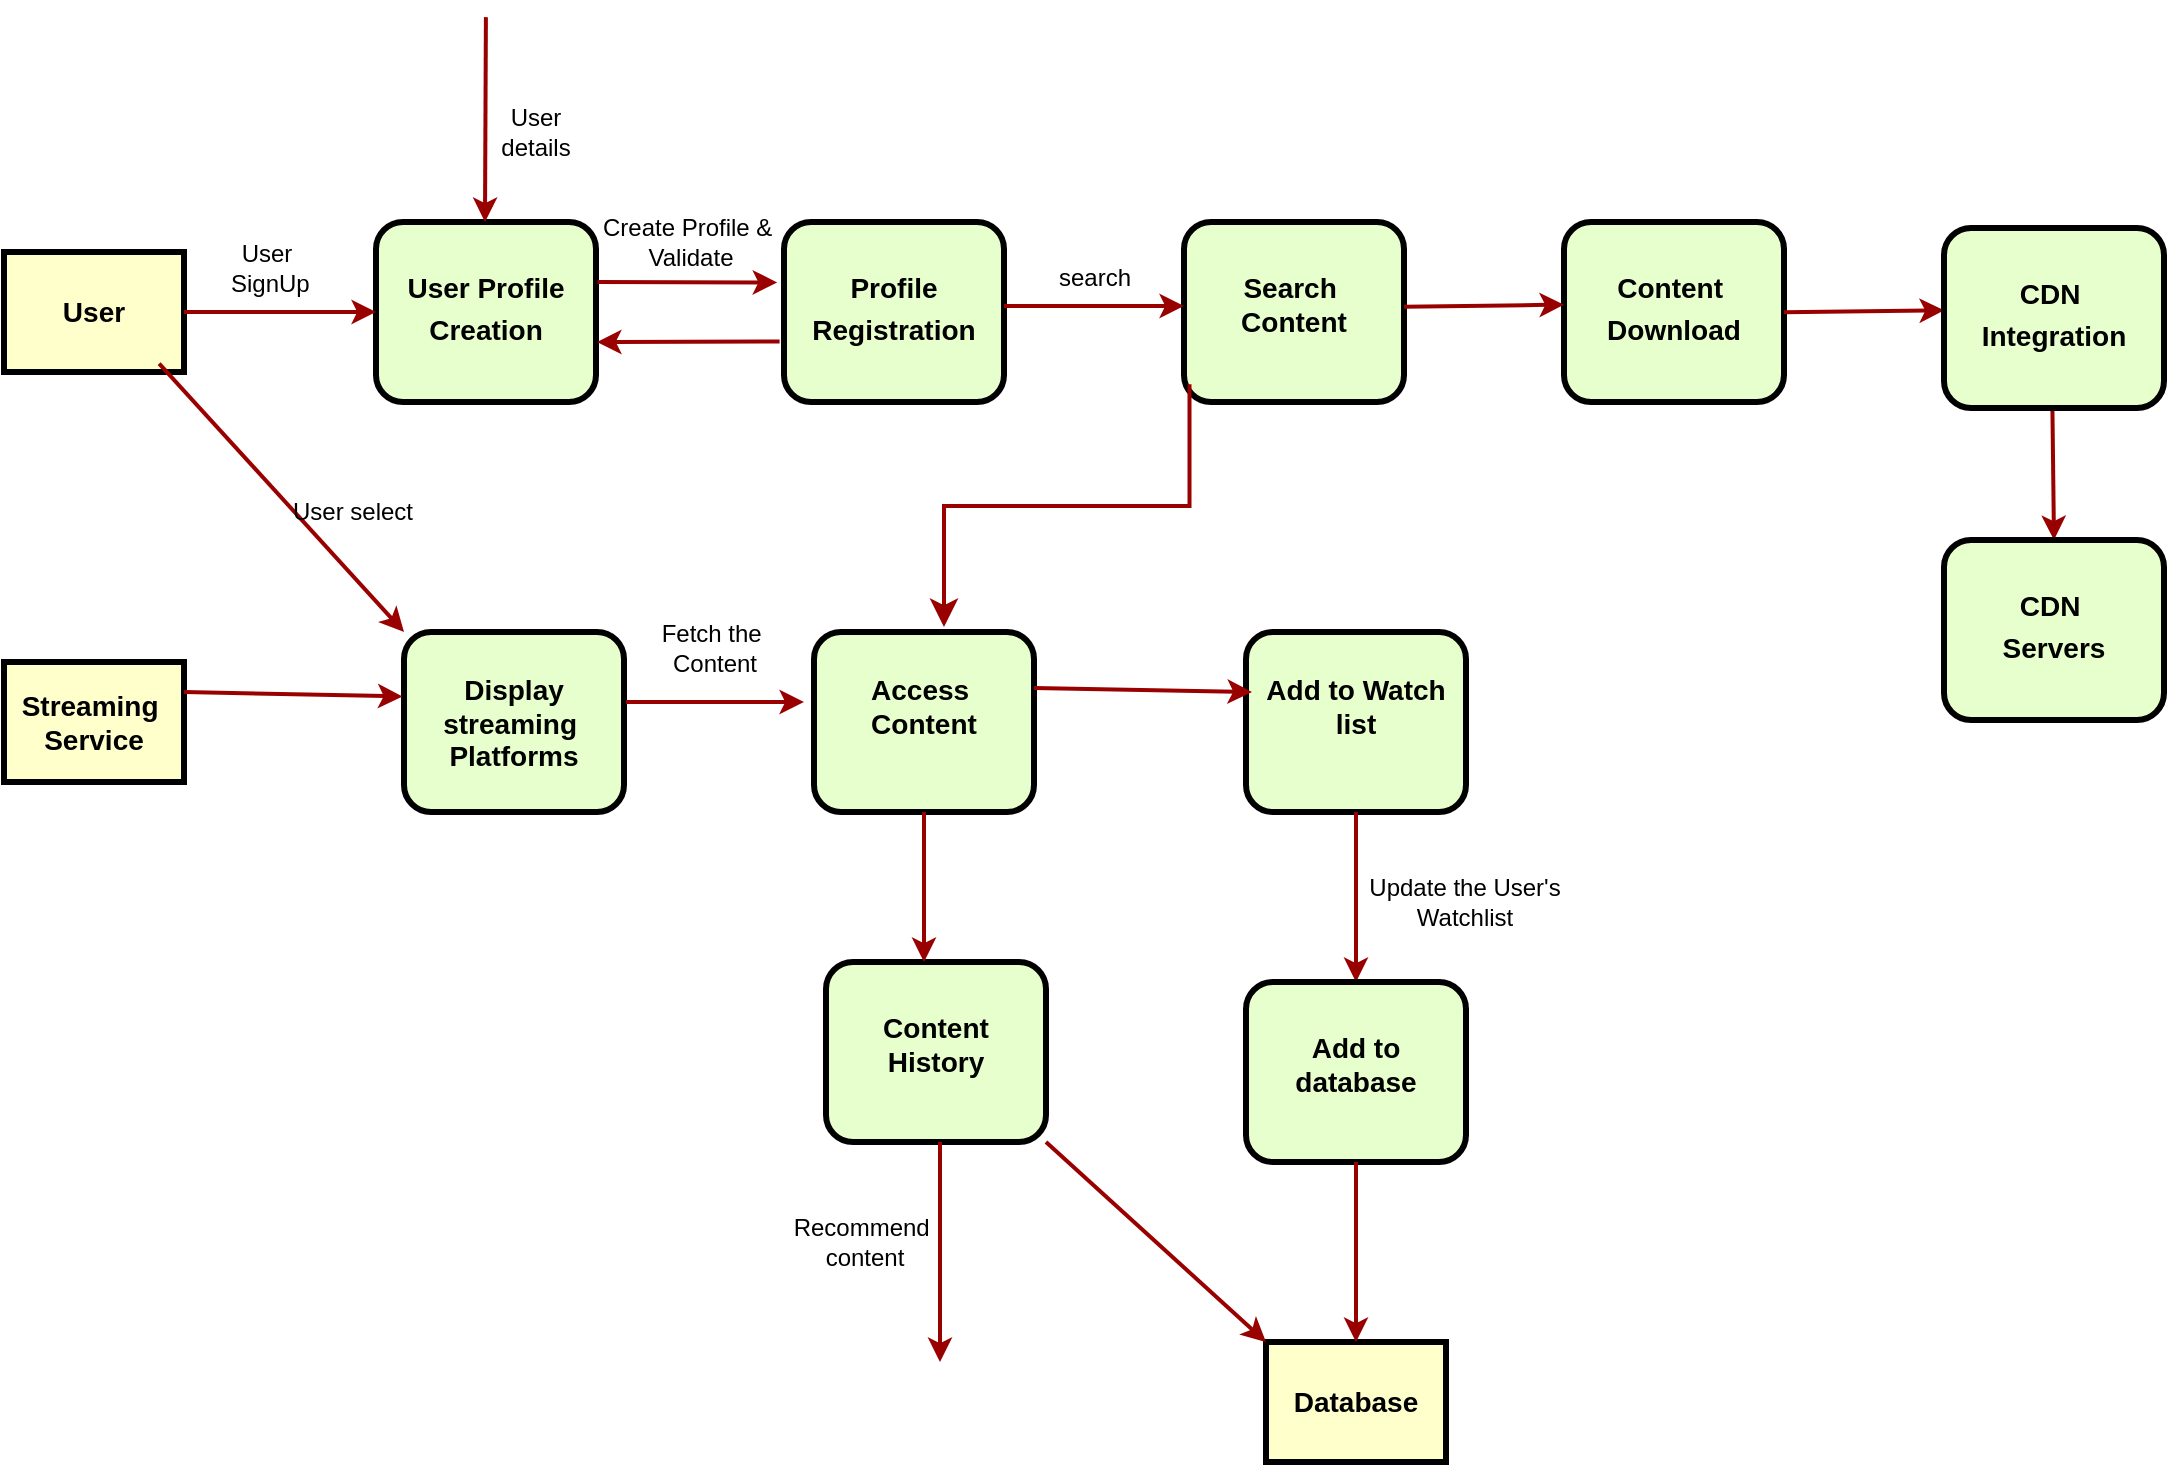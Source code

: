 <mxfile version="22.1.5" type="device">
  <diagram name="Page-1" id="c7558073-3199-34d8-9f00-42111426c3f3">
    <mxGraphModel dx="1750" dy="890" grid="1" gridSize="10" guides="1" tooltips="1" connect="1" arrows="1" fold="1" page="1" pageScale="1" pageWidth="826" pageHeight="1169" background="none" math="0" shadow="0">
      <root>
        <mxCell id="0" />
        <mxCell id="1" parent="0" />
        <mxCell id="ZAenbHetlJiXr0_bfCfJ-96" value="User" style="whiteSpace=wrap;align=center;verticalAlign=middle;fontStyle=1;strokeWidth=3;fillColor=#FFFFCC;fontSize=14;" parent="1" vertex="1">
          <mxGeometry x="70" y="935" width="90" height="60" as="geometry" />
        </mxCell>
        <mxCell id="ZAenbHetlJiXr0_bfCfJ-99" value="&lt;p style=&quot;margin: 4px 0px 0px; text-align: center; font-size: 14px;&quot;&gt;&lt;font style=&quot;font-size: 14px;&quot;&gt;&lt;br&gt;&lt;/font&gt;&lt;/p&gt;&lt;p style=&quot;margin: 4px 0px 0px; text-align: center; font-size: 14px;&quot;&gt;&lt;font style=&quot;font-size: 14px;&quot;&gt;&lt;span style=&quot;background-color: initial;&quot;&gt;User Profile&lt;/span&gt;&lt;br&gt;&lt;/font&gt;&lt;/p&gt;&lt;p style=&quot;margin: 4px 0px 0px; text-align: center; font-size: 14px;&quot;&gt;&lt;font style=&quot;font-size: 14px;&quot;&gt;Creation&lt;/font&gt;&lt;/p&gt;" style="verticalAlign=middle;align=center;overflow=fill;fontSize=12;fontFamily=Helvetica;html=1;rounded=1;fontStyle=1;strokeWidth=3;fillColor=#E6FFCC" parent="1" vertex="1">
          <mxGeometry x="256" y="920" width="110" height="90" as="geometry" />
        </mxCell>
        <mxCell id="ZAenbHetlJiXr0_bfCfJ-100" value="" style="edgeStyle=none;noEdgeStyle=1;strokeColor=#990000;strokeWidth=2;entryX=0;entryY=0.5;entryDx=0;entryDy=0;exitX=1;exitY=0.5;exitDx=0;exitDy=0;" parent="1" source="ZAenbHetlJiXr0_bfCfJ-96" target="ZAenbHetlJiXr0_bfCfJ-99" edge="1">
          <mxGeometry width="100" height="100" relative="1" as="geometry">
            <mxPoint x="180" y="964.5" as="sourcePoint" />
            <mxPoint x="286" y="964.5" as="targetPoint" />
          </mxGeometry>
        </mxCell>
        <mxCell id="ZAenbHetlJiXr0_bfCfJ-101" value="User&lt;br&gt;&amp;nbsp;SignUp" style="text;html=1;align=center;verticalAlign=middle;resizable=0;points=[];autosize=1;strokeColor=none;fillColor=none;" parent="1" vertex="1">
          <mxGeometry x="166" y="923" width="70" height="40" as="geometry" />
        </mxCell>
        <mxCell id="ZAenbHetlJiXr0_bfCfJ-102" value="Streaming &#xa;Service" style="whiteSpace=wrap;align=center;verticalAlign=middle;fontStyle=1;strokeWidth=3;fillColor=#FFFFCC;fontSize=14;" parent="1" vertex="1">
          <mxGeometry x="70" y="1140" width="90" height="60" as="geometry" />
        </mxCell>
        <mxCell id="ZAenbHetlJiXr0_bfCfJ-103" value="&lt;p style=&quot;margin: 4px 0px 0px; text-align: center; font-size: 14px;&quot;&gt;&lt;br&gt;&lt;/p&gt;&lt;p style=&quot;margin: 4px 0px 0px; text-align: center; font-size: 14px;&quot;&gt;&lt;span style=&quot;background-color: initial;&quot;&gt;Profile&lt;/span&gt;&lt;br&gt;&lt;/p&gt;&lt;p style=&quot;margin: 4px 0px 0px; text-align: center; font-size: 14px;&quot;&gt;Registration&lt;/p&gt;" style="verticalAlign=middle;align=center;overflow=fill;fontSize=12;fontFamily=Helvetica;html=1;rounded=1;fontStyle=1;strokeWidth=3;fillColor=#E6FFCC" parent="1" vertex="1">
          <mxGeometry x="460" y="920" width="110" height="90" as="geometry" />
        </mxCell>
        <mxCell id="ZAenbHetlJiXr0_bfCfJ-104" value="" style="edgeStyle=none;noEdgeStyle=1;strokeColor=#990000;strokeWidth=2;exitX=1.007;exitY=0.333;exitDx=0;exitDy=0;entryX=-0.031;entryY=0.336;entryDx=0;entryDy=0;entryPerimeter=0;exitPerimeter=0;" parent="1" source="ZAenbHetlJiXr0_bfCfJ-99" target="ZAenbHetlJiXr0_bfCfJ-103" edge="1">
          <mxGeometry width="100" height="100" relative="1" as="geometry">
            <mxPoint x="417" y="950" as="sourcePoint" />
            <mxPoint x="590" y="950" as="targetPoint" />
          </mxGeometry>
        </mxCell>
        <mxCell id="ZAenbHetlJiXr0_bfCfJ-105" value="" style="edgeStyle=none;noEdgeStyle=1;strokeColor=#990000;strokeWidth=2;entryX=1;entryY=0.5;entryDx=0;entryDy=0;exitX=-0.02;exitY=0.664;exitDx=0;exitDy=0;exitPerimeter=0;" parent="1" source="ZAenbHetlJiXr0_bfCfJ-103" edge="1">
          <mxGeometry width="100" height="100" relative="1" as="geometry">
            <mxPoint x="523.5" y="980" as="sourcePoint" />
            <mxPoint x="366.5" y="980" as="targetPoint" />
          </mxGeometry>
        </mxCell>
        <mxCell id="ZAenbHetlJiXr0_bfCfJ-106" value="Create Profile &amp;amp;&amp;nbsp;&lt;br&gt;Validate" style="text;html=1;align=center;verticalAlign=middle;resizable=0;points=[];autosize=1;strokeColor=none;fillColor=none;" parent="1" vertex="1">
          <mxGeometry x="358" y="910" width="110" height="40" as="geometry" />
        </mxCell>
        <mxCell id="ZAenbHetlJiXr0_bfCfJ-109" value="" style="edgeStyle=none;noEdgeStyle=1;strokeColor=#990000;strokeWidth=2;entryX=0.505;entryY=-0.084;entryDx=0;entryDy=0;entryPerimeter=0;" parent="1" edge="1">
          <mxGeometry width="100" height="100" relative="1" as="geometry">
            <mxPoint x="310.95" y="817.56" as="sourcePoint" />
            <mxPoint x="310.5" y="920" as="targetPoint" />
          </mxGeometry>
        </mxCell>
        <mxCell id="ZAenbHetlJiXr0_bfCfJ-110" value="User details" style="text;html=1;strokeColor=none;fillColor=none;align=center;verticalAlign=middle;whiteSpace=wrap;rounded=0;" parent="1" vertex="1">
          <mxGeometry x="306" y="860" width="60" height="30" as="geometry" />
        </mxCell>
        <mxCell id="ZAenbHetlJiXr0_bfCfJ-111" value="&lt;p style=&quot;margin: 4px 0px 0px; text-align: center; font-size: 14px;&quot;&gt;&lt;br&gt;&lt;/p&gt;&lt;p style=&quot;margin: 4px 0px 0px; text-align: center; font-size: 14px;&quot;&gt;Search&amp;nbsp;&lt;br&gt;Content&lt;/p&gt;" style="verticalAlign=middle;align=center;overflow=fill;fontSize=12;fontFamily=Helvetica;html=1;rounded=1;fontStyle=1;strokeWidth=3;fillColor=#E6FFCC" parent="1" vertex="1">
          <mxGeometry x="660" y="920" width="110" height="90" as="geometry" />
        </mxCell>
        <mxCell id="ZAenbHetlJiXr0_bfCfJ-112" value="" style="edgeStyle=none;noEdgeStyle=1;strokeColor=#990000;strokeWidth=2;entryX=0;entryY=0.25;entryDx=0;entryDy=0;exitX=1;exitY=0.25;exitDx=0;exitDy=0;" parent="1" edge="1">
          <mxGeometry width="100" height="100" relative="1" as="geometry">
            <mxPoint x="570" y="962" as="sourcePoint" />
            <mxPoint x="660" y="962" as="targetPoint" />
          </mxGeometry>
        </mxCell>
        <mxCell id="ZAenbHetlJiXr0_bfCfJ-113" value="search" style="text;html=1;align=center;verticalAlign=middle;resizable=0;points=[];autosize=1;strokeColor=none;fillColor=none;" parent="1" vertex="1">
          <mxGeometry x="585" y="933" width="60" height="30" as="geometry" />
        </mxCell>
        <mxCell id="ZAenbHetlJiXr0_bfCfJ-114" value="&lt;p style=&quot;margin: 4px 0px 0px; text-align: center; font-size: 14px;&quot;&gt;&lt;br&gt;Display &lt;br&gt;streaming&amp;nbsp;&lt;br&gt;Platforms&lt;/p&gt;" style="verticalAlign=middle;align=center;overflow=fill;fontSize=12;fontFamily=Helvetica;html=1;rounded=1;fontStyle=1;strokeWidth=3;fillColor=#E6FFCC" parent="1" vertex="1">
          <mxGeometry x="270" y="1125" width="110" height="90" as="geometry" />
        </mxCell>
        <mxCell id="ZAenbHetlJiXr0_bfCfJ-115" value="" style="edgeStyle=none;noEdgeStyle=1;strokeColor=#990000;strokeWidth=2;entryX=0;entryY=0;entryDx=0;entryDy=0;exitX=0.862;exitY=0.93;exitDx=0;exitDy=0;exitPerimeter=0;" parent="1" source="ZAenbHetlJiXr0_bfCfJ-96" target="ZAenbHetlJiXr0_bfCfJ-114" edge="1">
          <mxGeometry width="100" height="100" relative="1" as="geometry">
            <mxPoint x="160" y="1000" as="sourcePoint" />
            <mxPoint x="134.25" y="1040" as="targetPoint" />
          </mxGeometry>
        </mxCell>
        <mxCell id="ZAenbHetlJiXr0_bfCfJ-116" value="" style="edgeStyle=none;noEdgeStyle=1;strokeColor=#990000;strokeWidth=2;exitX=1;exitY=0.25;exitDx=0;exitDy=0;entryX=-0.007;entryY=0.358;entryDx=0;entryDy=0;entryPerimeter=0;" parent="1" source="ZAenbHetlJiXr0_bfCfJ-102" target="ZAenbHetlJiXr0_bfCfJ-114" edge="1">
          <mxGeometry width="100" height="100" relative="1" as="geometry">
            <mxPoint x="162" y="1016" as="sourcePoint" />
            <mxPoint x="260" y="1160" as="targetPoint" />
          </mxGeometry>
        </mxCell>
        <mxCell id="ZAenbHetlJiXr0_bfCfJ-117" value="User select" style="text;html=1;align=center;verticalAlign=middle;resizable=0;points=[];autosize=1;strokeColor=none;fillColor=none;" parent="1" vertex="1">
          <mxGeometry x="203.5" y="1050" width="80" height="30" as="geometry" />
        </mxCell>
        <mxCell id="ZAenbHetlJiXr0_bfCfJ-119" value="&lt;p style=&quot;margin: 4px 0px 0px; text-align: center; font-size: 14px;&quot;&gt;&lt;br&gt;Access&amp;nbsp;&lt;br&gt;Content&lt;/p&gt;" style="verticalAlign=middle;align=center;overflow=fill;fontSize=12;fontFamily=Helvetica;html=1;rounded=1;fontStyle=1;strokeWidth=3;fillColor=#E6FFCC" parent="1" vertex="1">
          <mxGeometry x="475" y="1125" width="110" height="90" as="geometry" />
        </mxCell>
        <mxCell id="ZAenbHetlJiXr0_bfCfJ-120" value="" style="edgeStyle=none;noEdgeStyle=1;strokeColor=#990000;strokeWidth=2;exitX=1;exitY=0.25;exitDx=0;exitDy=0;" parent="1" edge="1">
          <mxGeometry width="100" height="100" relative="1" as="geometry">
            <mxPoint x="381" y="1160" as="sourcePoint" />
            <mxPoint x="470" y="1160" as="targetPoint" />
          </mxGeometry>
        </mxCell>
        <mxCell id="ZAenbHetlJiXr0_bfCfJ-121" value="Fetch the&amp;nbsp;&lt;br&gt;Content" style="text;html=1;align=center;verticalAlign=middle;resizable=0;points=[];autosize=1;strokeColor=none;fillColor=none;" parent="1" vertex="1">
          <mxGeometry x="385" y="1113" width="80" height="40" as="geometry" />
        </mxCell>
        <mxCell id="ZAenbHetlJiXr0_bfCfJ-123" value="" style="edgeStyle=elbowEdgeStyle;elbow=vertical;endArrow=classic;html=1;rounded=0;endSize=8;startSize=8;entryX=0.5;entryY=0;entryDx=0;entryDy=0;exitX=0.025;exitY=0.902;exitDx=0;exitDy=0;exitPerimeter=0;fontStyle=1;jumpSize=10;fillColor=#a0522d;strokeColor=#990000;strokeWidth=2;" parent="1" source="ZAenbHetlJiXr0_bfCfJ-111" edge="1">
          <mxGeometry width="50" height="50" relative="1" as="geometry">
            <mxPoint x="725" y="1007.5" as="sourcePoint" />
            <mxPoint x="540" y="1122.5" as="targetPoint" />
          </mxGeometry>
        </mxCell>
        <mxCell id="ZAenbHetlJiXr0_bfCfJ-124" value="&lt;p style=&quot;margin: 4px 0px 0px; text-align: center; font-size: 14px;&quot;&gt;&lt;br&gt;Add to Watch &lt;br&gt;list&lt;/p&gt;" style="verticalAlign=middle;align=center;overflow=fill;fontSize=12;fontFamily=Helvetica;html=1;rounded=1;fontStyle=1;strokeWidth=3;fillColor=#E6FFCC" parent="1" vertex="1">
          <mxGeometry x="691" y="1125" width="110" height="90" as="geometry" />
        </mxCell>
        <mxCell id="ZAenbHetlJiXr0_bfCfJ-126" value="" style="edgeStyle=none;noEdgeStyle=1;strokeColor=#990000;strokeWidth=2;exitX=1;exitY=0.25;exitDx=0;exitDy=0;entryX=-0.007;entryY=0.358;entryDx=0;entryDy=0;entryPerimeter=0;" parent="1" edge="1">
          <mxGeometry width="100" height="100" relative="1" as="geometry">
            <mxPoint x="585" y="1153" as="sourcePoint" />
            <mxPoint x="694" y="1155" as="targetPoint" />
          </mxGeometry>
        </mxCell>
        <mxCell id="ZAenbHetlJiXr0_bfCfJ-127" value="Database" style="whiteSpace=wrap;align=center;verticalAlign=middle;fontStyle=1;strokeWidth=3;fillColor=#FFFFCC;fontSize=14;" parent="1" vertex="1">
          <mxGeometry x="701" y="1480" width="90" height="60" as="geometry" />
        </mxCell>
        <mxCell id="ZAenbHetlJiXr0_bfCfJ-128" value="" style="edgeStyle=none;noEdgeStyle=1;strokeColor=#990000;strokeWidth=2;exitX=0.5;exitY=1;exitDx=0;exitDy=0;entryX=0.5;entryY=0;entryDx=0;entryDy=0;" parent="1" source="ZAenbHetlJiXr0_bfCfJ-124" target="ZAenbHetlJiXr0_bfCfJ-129" edge="1">
          <mxGeometry width="100" height="100" relative="1" as="geometry">
            <mxPoint x="645" y="1260" as="sourcePoint" />
            <mxPoint x="746" y="1262" as="targetPoint" />
          </mxGeometry>
        </mxCell>
        <mxCell id="ZAenbHetlJiXr0_bfCfJ-129" value="&lt;p style=&quot;margin: 4px 0px 0px; text-align: center; font-size: 14px;&quot;&gt;&lt;br&gt;&lt;/p&gt;&lt;p style=&quot;margin: 4px 0px 0px; text-align: center; font-size: 14px;&quot;&gt;Add to &lt;br&gt;database&lt;/p&gt;" style="verticalAlign=middle;align=center;overflow=fill;fontSize=12;fontFamily=Helvetica;html=1;rounded=1;fontStyle=1;strokeWidth=3;fillColor=#E6FFCC" parent="1" vertex="1">
          <mxGeometry x="691" y="1300" width="110" height="90" as="geometry" />
        </mxCell>
        <mxCell id="ZAenbHetlJiXr0_bfCfJ-130" value="Update the User&#39;s &lt;br&gt;Watchlist" style="text;html=1;align=center;verticalAlign=middle;resizable=0;points=[];autosize=1;strokeColor=none;fillColor=none;" parent="1" vertex="1">
          <mxGeometry x="740" y="1240" width="120" height="40" as="geometry" />
        </mxCell>
        <mxCell id="ZAenbHetlJiXr0_bfCfJ-131" value="" style="edgeStyle=none;noEdgeStyle=1;strokeColor=#990000;strokeWidth=2;exitX=0.5;exitY=1;exitDx=0;exitDy=0;entryX=0.5;entryY=0;entryDx=0;entryDy=0;" parent="1" source="ZAenbHetlJiXr0_bfCfJ-129" target="ZAenbHetlJiXr0_bfCfJ-127" edge="1">
          <mxGeometry width="100" height="100" relative="1" as="geometry">
            <mxPoint x="740" y="1430" as="sourcePoint" />
            <mxPoint x="849" y="1432" as="targetPoint" />
          </mxGeometry>
        </mxCell>
        <mxCell id="ZAenbHetlJiXr0_bfCfJ-132" value="&lt;p style=&quot;margin: 4px 0px 0px; text-align: center; font-size: 14px;&quot;&gt;&lt;br&gt;&lt;/p&gt;&lt;p style=&quot;margin: 4px 0px 0px; text-align: center; font-size: 14px;&quot;&gt;Content &lt;br&gt;History&lt;/p&gt;" style="verticalAlign=middle;align=center;overflow=fill;fontSize=12;fontFamily=Helvetica;html=1;rounded=1;fontStyle=1;strokeWidth=3;fillColor=#E6FFCC" parent="1" vertex="1">
          <mxGeometry x="481" y="1290" width="110" height="90" as="geometry" />
        </mxCell>
        <mxCell id="ZAenbHetlJiXr0_bfCfJ-133" value="" style="edgeStyle=none;noEdgeStyle=1;strokeColor=#990000;strokeWidth=2;exitX=0.5;exitY=1;exitDx=0;exitDy=0;" parent="1" source="ZAenbHetlJiXr0_bfCfJ-119" edge="1">
          <mxGeometry width="100" height="100" relative="1" as="geometry">
            <mxPoint x="595" y="1163" as="sourcePoint" />
            <mxPoint x="530" y="1290" as="targetPoint" />
          </mxGeometry>
        </mxCell>
        <mxCell id="ZAenbHetlJiXr0_bfCfJ-134" value="" style="edgeStyle=none;noEdgeStyle=1;strokeColor=#990000;strokeWidth=2;exitX=1;exitY=1;exitDx=0;exitDy=0;entryX=0;entryY=0;entryDx=0;entryDy=0;" parent="1" source="ZAenbHetlJiXr0_bfCfJ-132" target="ZAenbHetlJiXr0_bfCfJ-127" edge="1">
          <mxGeometry width="100" height="100" relative="1" as="geometry">
            <mxPoint x="756" y="1400" as="sourcePoint" />
            <mxPoint x="756" y="1490" as="targetPoint" />
          </mxGeometry>
        </mxCell>
        <mxCell id="ZAenbHetlJiXr0_bfCfJ-135" value="&lt;p style=&quot;margin: 4px 0px 0px; text-align: center; font-size: 14px;&quot;&gt;&lt;br&gt;&lt;/p&gt;&lt;p style=&quot;margin: 4px 0px 0px; text-align: center; font-size: 14px;&quot;&gt;Content&amp;nbsp;&lt;/p&gt;&lt;p style=&quot;margin: 4px 0px 0px; text-align: center; font-size: 14px;&quot;&gt;Download&lt;/p&gt;" style="verticalAlign=middle;align=center;overflow=fill;fontSize=12;fontFamily=Helvetica;html=1;rounded=1;fontStyle=1;strokeWidth=3;fillColor=#E6FFCC" parent="1" vertex="1">
          <mxGeometry x="850" y="920" width="110" height="90" as="geometry" />
        </mxCell>
        <mxCell id="ZAenbHetlJiXr0_bfCfJ-136" value="" style="edgeStyle=none;noEdgeStyle=1;strokeColor=#990000;strokeWidth=2;exitX=1;exitY=0.25;exitDx=0;exitDy=0;" parent="1" edge="1">
          <mxGeometry width="100" height="100" relative="1" as="geometry">
            <mxPoint x="770" y="962.33" as="sourcePoint" />
            <mxPoint x="850" y="961.33" as="targetPoint" />
          </mxGeometry>
        </mxCell>
        <mxCell id="ZAenbHetlJiXr0_bfCfJ-137" value="" style="edgeStyle=none;noEdgeStyle=1;strokeColor=#990000;strokeWidth=2;" parent="1" edge="1">
          <mxGeometry width="100" height="100" relative="1" as="geometry">
            <mxPoint x="538" y="1380" as="sourcePoint" />
            <mxPoint x="538" y="1490" as="targetPoint" />
          </mxGeometry>
        </mxCell>
        <mxCell id="ZAenbHetlJiXr0_bfCfJ-138" value="Recommend&amp;nbsp;&lt;br&gt;content" style="text;html=1;align=center;verticalAlign=middle;resizable=0;points=[];autosize=1;strokeColor=none;fillColor=none;" parent="1" vertex="1">
          <mxGeometry x="455" y="1410" width="90" height="40" as="geometry" />
        </mxCell>
        <mxCell id="8xXlafjs3F2TyAp5sVbd-1" value="" style="edgeStyle=none;noEdgeStyle=1;strokeColor=#990000;strokeWidth=2;exitX=1;exitY=0.25;exitDx=0;exitDy=0;" edge="1" parent="1">
          <mxGeometry width="100" height="100" relative="1" as="geometry">
            <mxPoint x="960" y="965.17" as="sourcePoint" />
            <mxPoint x="1040" y="964.17" as="targetPoint" />
          </mxGeometry>
        </mxCell>
        <mxCell id="8xXlafjs3F2TyAp5sVbd-3" value="" style="edgeStyle=none;noEdgeStyle=1;strokeColor=#990000;strokeWidth=2;exitX=1;exitY=0.25;exitDx=0;exitDy=0;entryX=0.5;entryY=0;entryDx=0;entryDy=0;" edge="1" parent="1" target="8xXlafjs3F2TyAp5sVbd-8">
          <mxGeometry width="100" height="100" relative="1" as="geometry">
            <mxPoint x="1094.17" y="1010" as="sourcePoint" />
            <mxPoint x="1094.17" y="1069" as="targetPoint" />
          </mxGeometry>
        </mxCell>
        <mxCell id="8xXlafjs3F2TyAp5sVbd-6" value="&lt;p style=&quot;margin: 4px 0px 0px; text-align: center; font-size: 14px;&quot;&gt;&lt;br&gt;&lt;/p&gt;&lt;p style=&quot;margin: 4px 0px 0px; text-align: center; font-size: 14px;&quot;&gt;CDN&amp;nbsp;&lt;/p&gt;&lt;p style=&quot;margin: 4px 0px 0px; text-align: center; font-size: 14px;&quot;&gt;Integration&lt;/p&gt;" style="verticalAlign=middle;align=center;overflow=fill;fontSize=12;fontFamily=Helvetica;html=1;rounded=1;fontStyle=1;strokeWidth=3;fillColor=#E6FFCC" vertex="1" parent="1">
          <mxGeometry x="1040" y="923" width="110" height="90" as="geometry" />
        </mxCell>
        <mxCell id="8xXlafjs3F2TyAp5sVbd-8" value="&lt;p style=&quot;margin: 4px 0px 0px; text-align: center; font-size: 14px;&quot;&gt;&lt;br&gt;&lt;/p&gt;&lt;p style=&quot;margin: 4px 0px 0px; text-align: center; font-size: 14px;&quot;&gt;CDN&amp;nbsp;&lt;/p&gt;&lt;p style=&quot;margin: 4px 0px 0px; text-align: center; font-size: 14px;&quot;&gt;Servers&lt;/p&gt;" style="verticalAlign=middle;align=center;overflow=fill;fontSize=12;fontFamily=Helvetica;html=1;rounded=1;fontStyle=1;strokeWidth=3;fillColor=#E6FFCC" vertex="1" parent="1">
          <mxGeometry x="1040" y="1079" width="110" height="90" as="geometry" />
        </mxCell>
      </root>
    </mxGraphModel>
  </diagram>
</mxfile>
